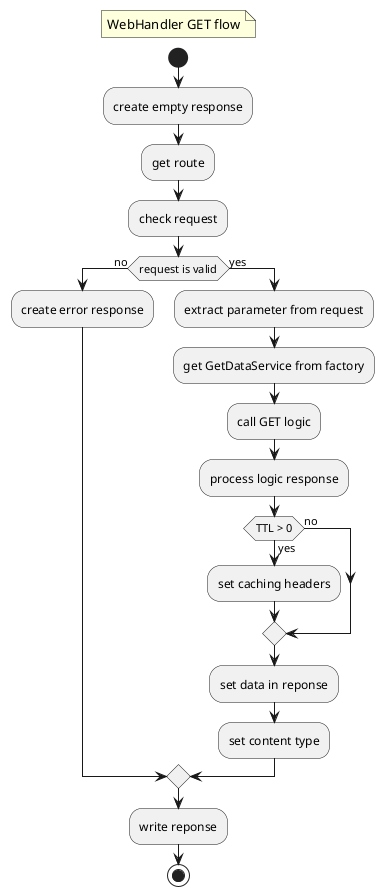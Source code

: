 @startuml

floating note: WebHandler GET flow

start

:create empty response;
:get route;

:check request;
if (request is valid) then (no)
    :create error response;
else (yes)
:extract parameter from request;
    :get GetDataService from factory;
    :call GET logic;
    :process logic response;
    if (TTL > 0) then (yes)
        :set caching headers;
    else (no)
    endif
    :set data in reponse;
    :set content type;
endif
:write reponse;

stop

@enduml
